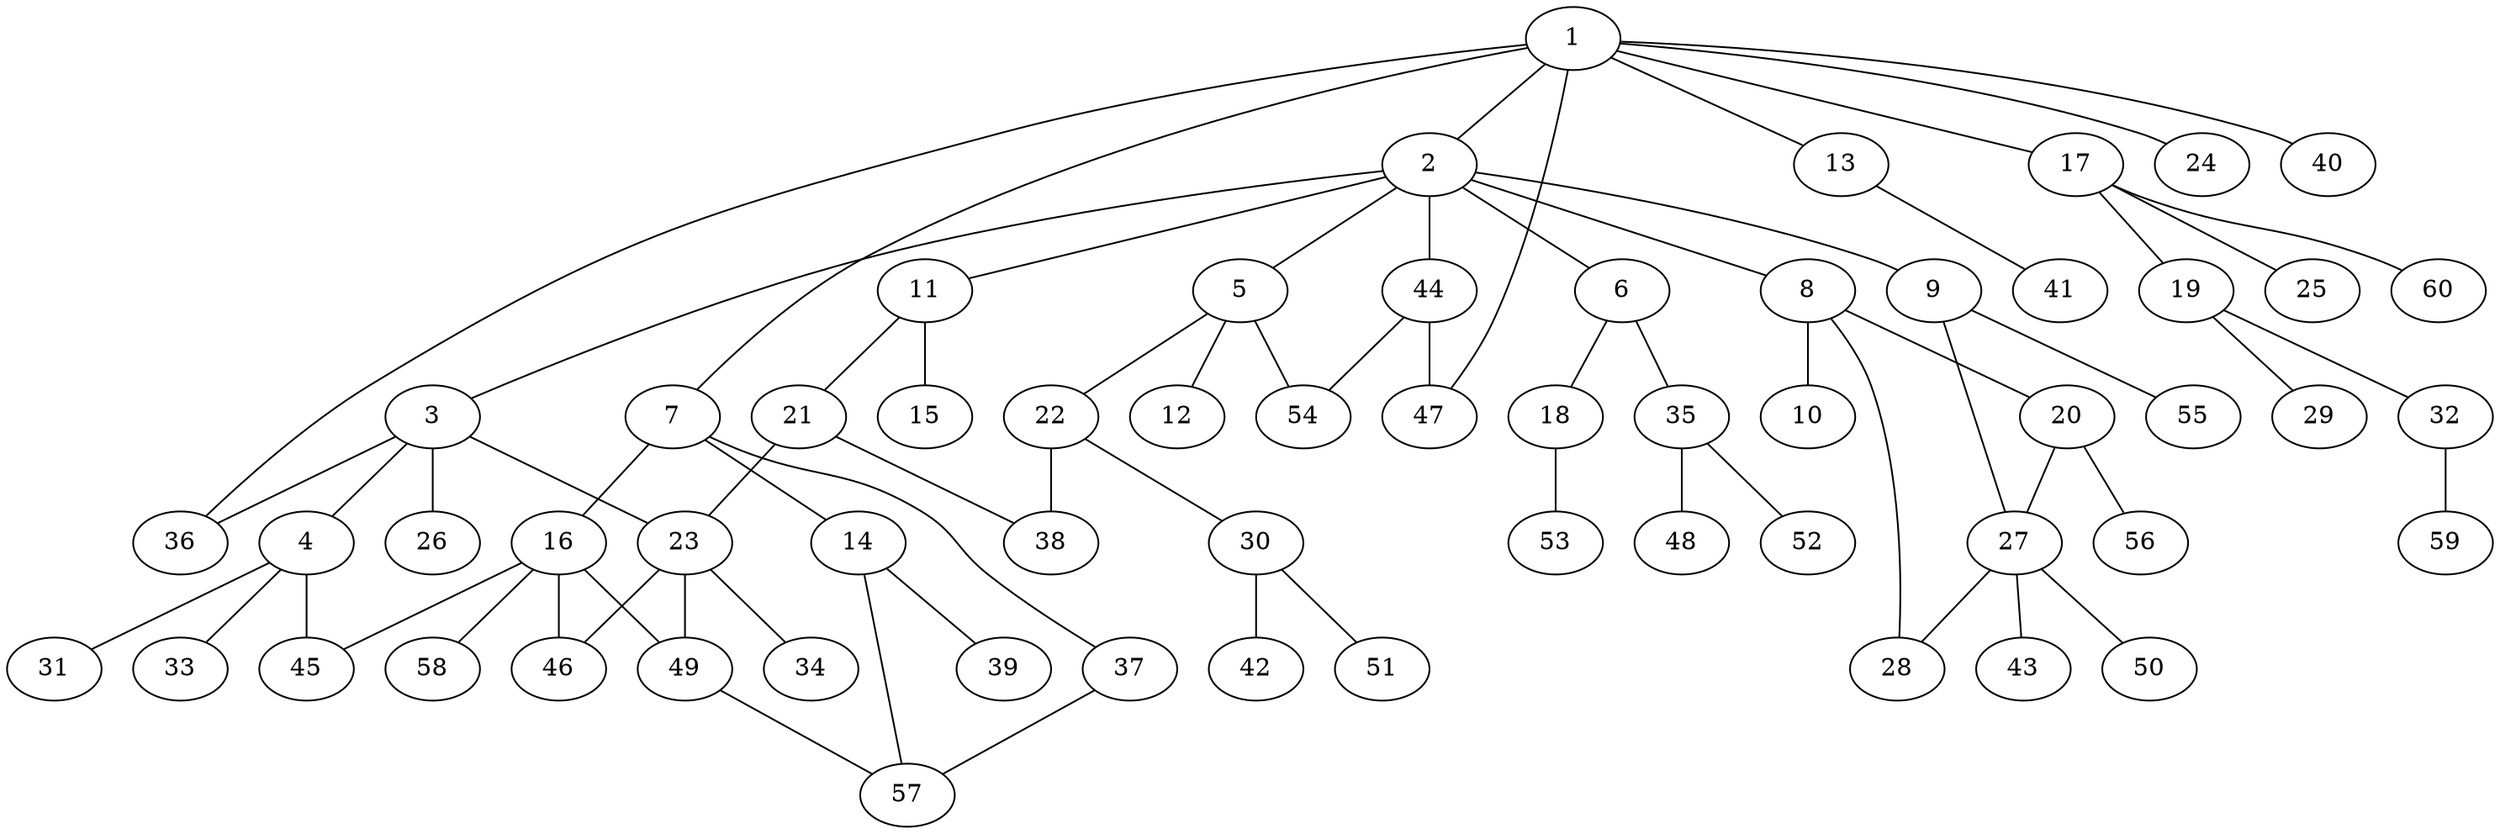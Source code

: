 graph graphname {1--2
1--7
1--13
1--17
1--24
1--36
1--40
1--47
2--3
2--5
2--6
2--8
2--9
2--11
2--44
3--4
3--23
3--26
3--36
4--31
4--33
4--45
5--12
5--22
5--54
6--18
6--35
7--14
7--16
7--37
8--10
8--20
8--28
9--27
9--55
11--15
11--21
13--41
14--39
14--57
16--45
16--46
16--49
16--58
17--19
17--25
17--60
18--53
19--29
19--32
20--27
20--56
21--23
21--38
22--30
22--38
23--34
23--46
23--49
27--28
27--43
27--50
30--42
30--51
32--59
35--48
35--52
37--57
44--47
44--54
49--57
}